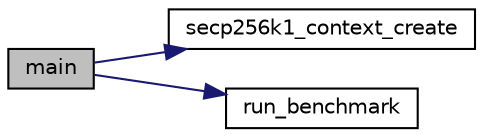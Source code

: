 digraph "main"
{
  edge [fontname="Helvetica",fontsize="10",labelfontname="Helvetica",labelfontsize="10"];
  node [fontname="Helvetica",fontsize="10",shape=record];
  rankdir="LR";
  Node0 [label="main",height=0.2,width=0.4,color="black", fillcolor="grey75", style="filled", fontcolor="black"];
  Node0 -> Node1 [color="midnightblue",fontsize="10",style="solid",fontname="Helvetica"];
  Node1 [label="secp256k1_context_create",height=0.2,width=0.4,color="black", fillcolor="white", style="filled",URL="$secp256k1_8h.html#a769d478f352afbb55200e33970533a3c",tooltip="Create a secp256k1 context object. "];
  Node0 -> Node2 [color="midnightblue",fontsize="10",style="solid",fontname="Helvetica"];
  Node2 [label="run_benchmark",height=0.2,width=0.4,color="black", fillcolor="white", style="filled",URL="$bench_8h.html#a62a3537c97d14006568dd6f8b2bc5472"];
}
